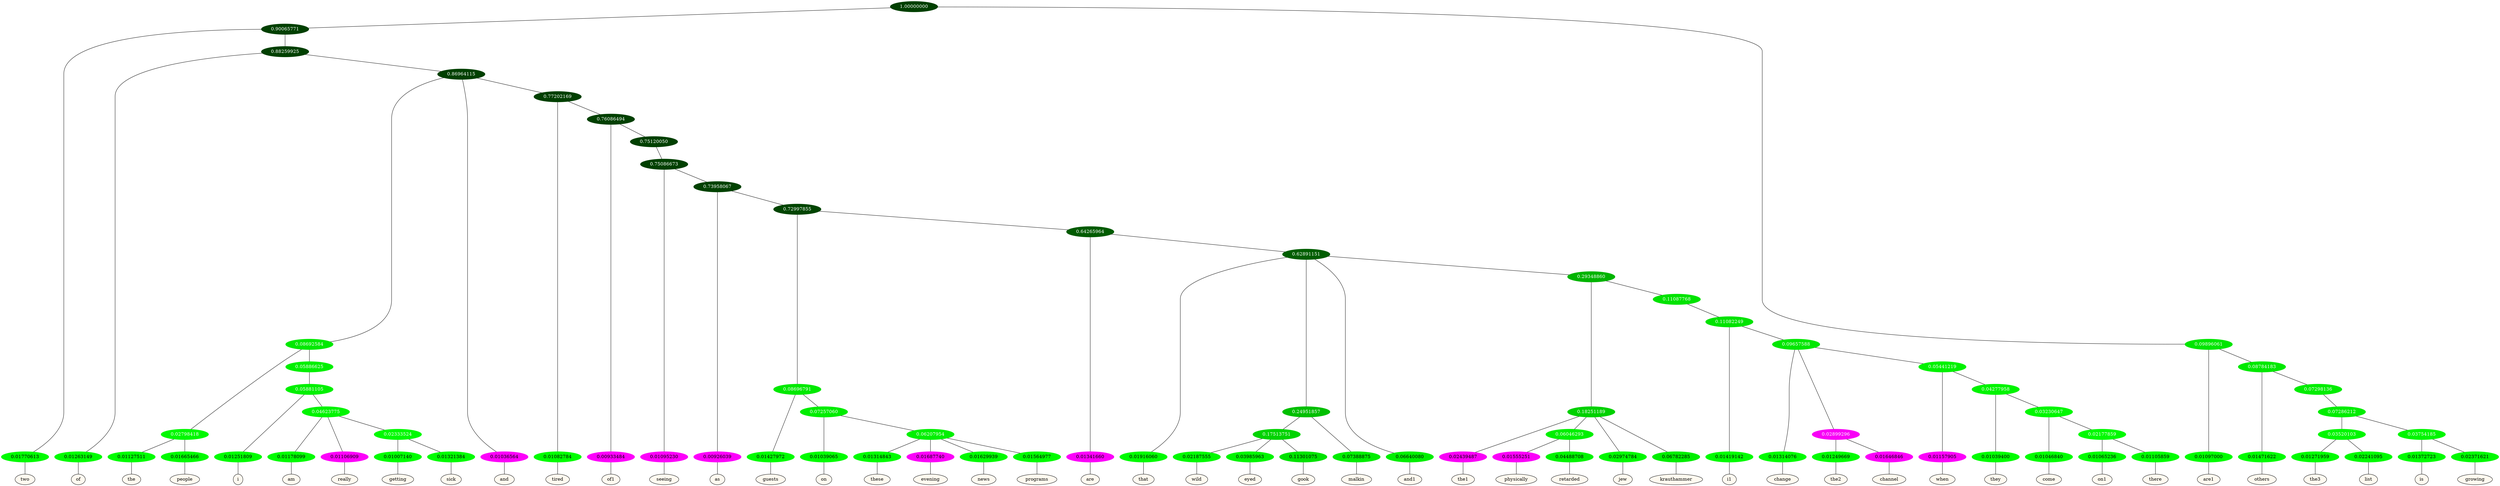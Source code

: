 graph {
	node [format=png height=0.15 nodesep=0.001 ordering=out overlap=prism overlap_scaling=0.01 ranksep=0.001 ratio=0.2 style=filled width=0.15]
	{
		rank=same
		a_w_3 [label=two color=black fillcolor=floralwhite style="filled,solid"]
		a_w_7 [label=of color=black fillcolor=floralwhite style="filled,solid"]
		a_w_21 [label=the color=black fillcolor=floralwhite style="filled,solid"]
		a_w_22 [label=people color=black fillcolor=floralwhite style="filled,solid"]
		a_w_30 [label=i color=black fillcolor=floralwhite style="filled,solid"]
		a_w_33 [label=am color=black fillcolor=floralwhite style="filled,solid"]
		a_w_34 [label=really color=black fillcolor=floralwhite style="filled,solid"]
		a_w_38 [label=getting color=black fillcolor=floralwhite style="filled,solid"]
		a_w_39 [label=sick color=black fillcolor=floralwhite style="filled,solid"]
		a_w_12 [label=and color=black fillcolor=floralwhite style="filled,solid"]
		a_w_17 [label=tired color=black fillcolor=floralwhite style="filled,solid"]
		a_w_24 [label=of1 color=black fillcolor=floralwhite style="filled,solid"]
		a_w_36 [label=seeing color=black fillcolor=floralwhite style="filled,solid"]
		a_w_40 [label=as color=black fillcolor=floralwhite style="filled,solid"]
		a_w_44 [label=guests color=black fillcolor=floralwhite style="filled,solid"]
		a_w_48 [label=on color=black fillcolor=floralwhite style="filled,solid"]
		a_w_54 [label=these color=black fillcolor=floralwhite style="filled,solid"]
		a_w_55 [label=evening color=black fillcolor=floralwhite style="filled,solid"]
		a_w_56 [label=news color=black fillcolor=floralwhite style="filled,solid"]
		a_w_57 [label=programs color=black fillcolor=floralwhite style="filled,solid"]
		a_w_46 [label=are color=black fillcolor=floralwhite style="filled,solid"]
		a_w_50 [label=that color=black fillcolor=floralwhite style="filled,solid"]
		a_w_62 [label=wild color=black fillcolor=floralwhite style="filled,solid"]
		a_w_63 [label=eyed color=black fillcolor=floralwhite style="filled,solid"]
		a_w_64 [label=gook color=black fillcolor=floralwhite style="filled,solid"]
		a_w_59 [label=malkin color=black fillcolor=floralwhite style="filled,solid"]
		a_w_52 [label=and1 color=black fillcolor=floralwhite style="filled,solid"]
		a_w_65 [label=the1 color=black fillcolor=floralwhite style="filled,solid"]
		a_w_70 [label=physically color=black fillcolor=floralwhite style="filled,solid"]
		a_w_71 [label=retarded color=black fillcolor=floralwhite style="filled,solid"]
		a_w_67 [label=jew color=black fillcolor=floralwhite style="filled,solid"]
		a_w_68 [label=krauthammer color=black fillcolor=floralwhite style="filled,solid"]
		a_w_72 [label=i1 color=black fillcolor=floralwhite style="filled,solid"]
		a_w_74 [label=change color=black fillcolor=floralwhite style="filled,solid"]
		a_w_77 [label=the2 color=black fillcolor=floralwhite style="filled,solid"]
		a_w_78 [label=channel color=black fillcolor=floralwhite style="filled,solid"]
		a_w_79 [label=when color=black fillcolor=floralwhite style="filled,solid"]
		a_w_81 [label=they color=black fillcolor=floralwhite style="filled,solid"]
		a_w_83 [label=come color=black fillcolor=floralwhite style="filled,solid"]
		a_w_85 [label=on1 color=black fillcolor=floralwhite style="filled,solid"]
		a_w_86 [label=there color=black fillcolor=floralwhite style="filled,solid"]
		a_w_5 [label=are1 color=black fillcolor=floralwhite style="filled,solid"]
		a_w_9 [label=others color=black fillcolor=floralwhite style="filled,solid"]
		a_w_26 [label=the3 color=black fillcolor=floralwhite style="filled,solid"]
		a_w_27 [label=list color=black fillcolor=floralwhite style="filled,solid"]
		a_w_28 [label=is color=black fillcolor=floralwhite style="filled,solid"]
		a_w_29 [label=growing color=black fillcolor=floralwhite style="filled,solid"]
	}
	a_n_3 -- a_w_3
	a_n_7 -- a_w_7
	a_n_21 -- a_w_21
	a_n_22 -- a_w_22
	a_n_30 -- a_w_30
	a_n_33 -- a_w_33
	a_n_34 -- a_w_34
	a_n_38 -- a_w_38
	a_n_39 -- a_w_39
	a_n_12 -- a_w_12
	a_n_17 -- a_w_17
	a_n_24 -- a_w_24
	a_n_36 -- a_w_36
	a_n_40 -- a_w_40
	a_n_44 -- a_w_44
	a_n_48 -- a_w_48
	a_n_54 -- a_w_54
	a_n_55 -- a_w_55
	a_n_56 -- a_w_56
	a_n_57 -- a_w_57
	a_n_46 -- a_w_46
	a_n_50 -- a_w_50
	a_n_62 -- a_w_62
	a_n_63 -- a_w_63
	a_n_64 -- a_w_64
	a_n_59 -- a_w_59
	a_n_52 -- a_w_52
	a_n_65 -- a_w_65
	a_n_70 -- a_w_70
	a_n_71 -- a_w_71
	a_n_67 -- a_w_67
	a_n_68 -- a_w_68
	a_n_72 -- a_w_72
	a_n_74 -- a_w_74
	a_n_77 -- a_w_77
	a_n_78 -- a_w_78
	a_n_79 -- a_w_79
	a_n_81 -- a_w_81
	a_n_83 -- a_w_83
	a_n_85 -- a_w_85
	a_n_86 -- a_w_86
	a_n_5 -- a_w_5
	a_n_9 -- a_w_9
	a_n_26 -- a_w_26
	a_n_27 -- a_w_27
	a_n_28 -- a_w_28
	a_n_29 -- a_w_29
	{
		rank=same
		a_n_3 [label=0.01770613 color="0.334 1.000 0.982" fontcolor=black]
		a_n_7 [label=0.01263149 color="0.334 1.000 0.987" fontcolor=black]
		a_n_21 [label=0.01127511 color="0.334 1.000 0.989" fontcolor=black]
		a_n_22 [label=0.01665466 color="0.334 1.000 0.983" fontcolor=black]
		a_n_30 [label=0.01251809 color="0.334 1.000 0.987" fontcolor=black]
		a_n_33 [label=0.01178099 color="0.334 1.000 0.988" fontcolor=black]
		a_n_34 [label=0.01106909 color="0.835 1.000 0.989" fontcolor=black]
		a_n_38 [label=0.01007140 color="0.334 1.000 0.990" fontcolor=black]
		a_n_39 [label=0.01321384 color="0.334 1.000 0.987" fontcolor=black]
		a_n_12 [label=0.01036564 color="0.835 1.000 0.990" fontcolor=black]
		a_n_17 [label=0.01082784 color="0.334 1.000 0.989" fontcolor=black]
		a_n_24 [label=0.00933484 color="0.835 1.000 0.991" fontcolor=black]
		a_n_36 [label=0.01095230 color="0.835 1.000 0.989" fontcolor=black]
		a_n_40 [label=0.00926039 color="0.835 1.000 0.991" fontcolor=black]
		a_n_44 [label=0.01427972 color="0.334 1.000 0.986" fontcolor=black]
		a_n_48 [label=0.01039065 color="0.334 1.000 0.990" fontcolor=black]
		a_n_54 [label=0.01314843 color="0.334 1.000 0.987" fontcolor=black]
		a_n_55 [label=0.01687740 color="0.835 1.000 0.983" fontcolor=black]
		a_n_56 [label=0.01629939 color="0.334 1.000 0.984" fontcolor=black]
		a_n_57 [label=0.01564977 color="0.334 1.000 0.984" fontcolor=black]
		a_n_46 [label=0.01341660 color="0.835 1.000 0.987" fontcolor=black]
		a_n_50 [label=0.01916060 color="0.334 1.000 0.981" fontcolor=black]
		a_n_62 [label=0.02187555 color="0.334 1.000 0.978" fontcolor=black]
		a_n_63 [label=0.03985963 color="0.334 1.000 0.960" fontcolor=black]
		a_n_64 [label=0.11301075 color="0.334 1.000 0.887" fontcolor=black]
		a_n_59 [label=0.07388875 color="0.334 1.000 0.926" fontcolor=black]
		a_n_52 [label=0.06640080 color="0.334 1.000 0.934" fontcolor=black]
		a_n_65 [label=0.02439487 color="0.835 1.000 0.976" fontcolor=black]
		a_n_70 [label=0.01555251 color="0.835 1.000 0.984" fontcolor=black]
		a_n_71 [label=0.04488708 color="0.334 1.000 0.955" fontcolor=black]
		a_n_67 [label=0.02974784 color="0.334 1.000 0.970" fontcolor=black]
		a_n_68 [label=0.06782285 color="0.334 1.000 0.932" fontcolor=black]
		a_n_72 [label=0.01419142 color="0.334 1.000 0.986" fontcolor=black]
		a_n_74 [label=0.01314076 color="0.334 1.000 0.987" fontcolor=black]
		a_n_77 [label=0.01249669 color="0.334 1.000 0.988" fontcolor=black]
		a_n_78 [label=0.01646846 color="0.835 1.000 0.984" fontcolor=black]
		a_n_79 [label=0.01157905 color="0.835 1.000 0.988" fontcolor=black]
		a_n_81 [label=0.01039400 color="0.334 1.000 0.990" fontcolor=black]
		a_n_83 [label=0.01046840 color="0.334 1.000 0.990" fontcolor=black]
		a_n_85 [label=0.01065236 color="0.334 1.000 0.989" fontcolor=black]
		a_n_86 [label=0.01105859 color="0.334 1.000 0.989" fontcolor=black]
		a_n_5 [label=0.01097000 color="0.334 1.000 0.989" fontcolor=black]
		a_n_9 [label=0.01471622 color="0.334 1.000 0.985" fontcolor=black]
		a_n_26 [label=0.01271959 color="0.334 1.000 0.987" fontcolor=black]
		a_n_27 [label=0.02241095 color="0.334 1.000 0.978" fontcolor=black]
		a_n_28 [label=0.01372723 color="0.334 1.000 0.986" fontcolor=black]
		a_n_29 [label=0.02371621 color="0.334 1.000 0.976" fontcolor=black]
	}
	a_n_0 [label=1.00000000 color="0.334 1.000 0.250" fontcolor=grey99]
	a_n_1 [label=0.90065771 color="0.334 1.000 0.250" fontcolor=grey99]
	a_n_0 -- a_n_1
	a_n_2 [label=0.09896061 color="0.334 1.000 0.901" fontcolor=grey99]
	a_n_0 -- a_n_2
	a_n_1 -- a_n_3
	a_n_4 [label=0.88259925 color="0.334 1.000 0.250" fontcolor=grey99]
	a_n_1 -- a_n_4
	a_n_2 -- a_n_5
	a_n_6 [label=0.08784183 color="0.334 1.000 0.912" fontcolor=grey99]
	a_n_2 -- a_n_6
	a_n_4 -- a_n_7
	a_n_8 [label=0.86964115 color="0.334 1.000 0.250" fontcolor=grey99]
	a_n_4 -- a_n_8
	a_n_6 -- a_n_9
	a_n_10 [label=0.07298136 color="0.334 1.000 0.927" fontcolor=grey99]
	a_n_6 -- a_n_10
	a_n_11 [label=0.08692584 color="0.334 1.000 0.913" fontcolor=grey99]
	a_n_8 -- a_n_11
	a_n_8 -- a_n_12
	a_n_13 [label=0.77202169 color="0.334 1.000 0.250" fontcolor=grey99]
	a_n_8 -- a_n_13
	a_n_14 [label=0.07286212 color="0.334 1.000 0.927" fontcolor=grey99]
	a_n_10 -- a_n_14
	a_n_15 [label=0.02798418 color="0.334 1.000 0.972" fontcolor=grey99]
	a_n_11 -- a_n_15
	a_n_16 [label=0.05886625 color="0.334 1.000 0.941" fontcolor=grey99]
	a_n_11 -- a_n_16
	a_n_13 -- a_n_17
	a_n_18 [label=0.76086494 color="0.334 1.000 0.250" fontcolor=grey99]
	a_n_13 -- a_n_18
	a_n_19 [label=0.03520103 color="0.334 1.000 0.965" fontcolor=grey99]
	a_n_14 -- a_n_19
	a_n_20 [label=0.03754185 color="0.334 1.000 0.962" fontcolor=grey99]
	a_n_14 -- a_n_20
	a_n_15 -- a_n_21
	a_n_15 -- a_n_22
	a_n_23 [label=0.05881105 color="0.334 1.000 0.941" fontcolor=grey99]
	a_n_16 -- a_n_23
	a_n_18 -- a_n_24
	a_n_25 [label=0.75120050 color="0.334 1.000 0.250" fontcolor=grey99]
	a_n_18 -- a_n_25
	a_n_19 -- a_n_26
	a_n_19 -- a_n_27
	a_n_20 -- a_n_28
	a_n_20 -- a_n_29
	a_n_23 -- a_n_30
	a_n_31 [label=0.04623775 color="0.334 1.000 0.954" fontcolor=grey99]
	a_n_23 -- a_n_31
	a_n_32 [label=0.75086673 color="0.334 1.000 0.250" fontcolor=grey99]
	a_n_25 -- a_n_32
	a_n_31 -- a_n_33
	a_n_31 -- a_n_34
	a_n_35 [label=0.02333524 color="0.334 1.000 0.977" fontcolor=grey99]
	a_n_31 -- a_n_35
	a_n_32 -- a_n_36
	a_n_37 [label=0.73958067 color="0.334 1.000 0.260" fontcolor=grey99]
	a_n_32 -- a_n_37
	a_n_35 -- a_n_38
	a_n_35 -- a_n_39
	a_n_37 -- a_n_40
	a_n_41 [label=0.72997855 color="0.334 1.000 0.270" fontcolor=grey99]
	a_n_37 -- a_n_41
	a_n_42 [label=0.08696791 color="0.334 1.000 0.913" fontcolor=grey99]
	a_n_41 -- a_n_42
	a_n_43 [label=0.64265964 color="0.334 1.000 0.357" fontcolor=grey99]
	a_n_41 -- a_n_43
	a_n_42 -- a_n_44
	a_n_45 [label=0.07257060 color="0.334 1.000 0.927" fontcolor=grey99]
	a_n_42 -- a_n_45
	a_n_43 -- a_n_46
	a_n_47 [label=0.62891151 color="0.334 1.000 0.371" fontcolor=grey99]
	a_n_43 -- a_n_47
	a_n_45 -- a_n_48
	a_n_49 [label=0.06207954 color="0.334 1.000 0.938" fontcolor=grey99]
	a_n_45 -- a_n_49
	a_n_47 -- a_n_50
	a_n_51 [label=0.24951857 color="0.334 1.000 0.750" fontcolor=grey99]
	a_n_47 -- a_n_51
	a_n_47 -- a_n_52
	a_n_53 [label=0.29348860 color="0.334 1.000 0.707" fontcolor=grey99]
	a_n_47 -- a_n_53
	a_n_49 -- a_n_54
	a_n_49 -- a_n_55
	a_n_49 -- a_n_56
	a_n_49 -- a_n_57
	a_n_58 [label=0.17513751 color="0.334 1.000 0.825" fontcolor=grey99]
	a_n_51 -- a_n_58
	a_n_51 -- a_n_59
	a_n_60 [label=0.18251189 color="0.334 1.000 0.817" fontcolor=grey99]
	a_n_53 -- a_n_60
	a_n_61 [label=0.11087768 color="0.334 1.000 0.889" fontcolor=grey99]
	a_n_53 -- a_n_61
	a_n_58 -- a_n_62
	a_n_58 -- a_n_63
	a_n_58 -- a_n_64
	a_n_60 -- a_n_65
	a_n_66 [label=0.06046293 color="0.334 1.000 0.940" fontcolor=grey99]
	a_n_60 -- a_n_66
	a_n_60 -- a_n_67
	a_n_60 -- a_n_68
	a_n_69 [label=0.11082249 color="0.334 1.000 0.889" fontcolor=grey99]
	a_n_61 -- a_n_69
	a_n_66 -- a_n_70
	a_n_66 -- a_n_71
	a_n_69 -- a_n_72
	a_n_73 [label=0.09657588 color="0.334 1.000 0.903" fontcolor=grey99]
	a_n_69 -- a_n_73
	a_n_73 -- a_n_74
	a_n_75 [label=0.02899296 color="0.835 1.000 0.971" fontcolor=grey99]
	a_n_73 -- a_n_75
	a_n_76 [label=0.05441219 color="0.334 1.000 0.946" fontcolor=grey99]
	a_n_73 -- a_n_76
	a_n_75 -- a_n_77
	a_n_75 -- a_n_78
	a_n_76 -- a_n_79
	a_n_80 [label=0.04277958 color="0.334 1.000 0.957" fontcolor=grey99]
	a_n_76 -- a_n_80
	a_n_80 -- a_n_81
	a_n_82 [label=0.03230647 color="0.334 1.000 0.968" fontcolor=grey99]
	a_n_80 -- a_n_82
	a_n_82 -- a_n_83
	a_n_84 [label=0.02177859 color="0.334 1.000 0.978" fontcolor=grey99]
	a_n_82 -- a_n_84
	a_n_84 -- a_n_85
	a_n_84 -- a_n_86
}
